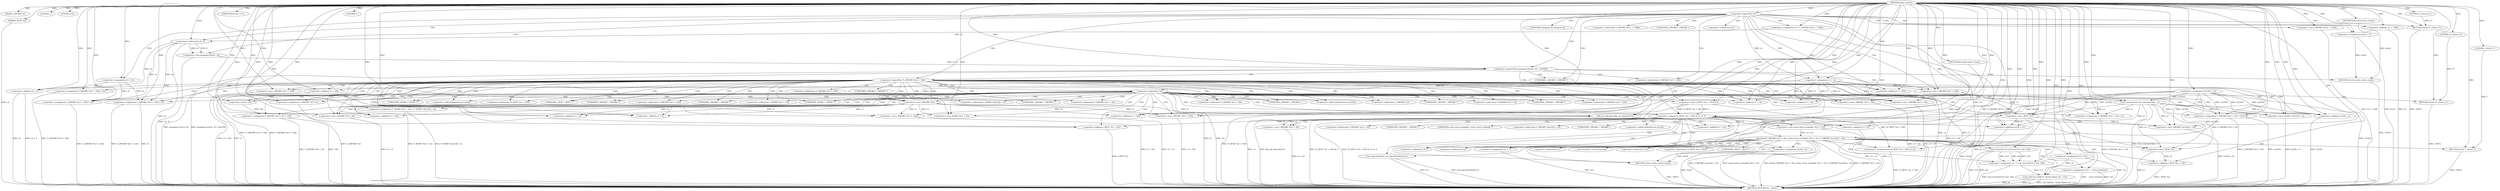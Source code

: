 digraph tftp_connect {  
"1000112" [label = "(METHOD,tftp_connect)" ]
"1000344" [label = "(METHOD_RETURN,int __cdecl)" ]
"1000113" [label = "(PARAM,_DWORD *a1)" ]
"1000114" [label = "(PARAM,_BYTE *a2)" ]
"1000128" [label = "(LITERAL,1,)" ]
"1000129" [label = "(LITERAL,336,)" ]
"1000130" [label = "(<operator>.assignment,a1[185] = v2)" ]
"1000136" [label = "(<operator>.logicalNot,!v2)" ]
"1000138" [label = "(RETURN,return 27;,return 27;)" ]
"1000139" [label = "(LITERAL,27,return 27;)" ]
"1000140" [label = "(<operator>.assignment,v3 = v2)" ]
"1000143" [label = "(<operator>.assignment,v4 = *(_DWORD *)(*a1 + 1568))" ]
"1000146" [label = "(<operator>.cast,(_DWORD *)(*a1 + 1568))" ]
"1000148" [label = "(<operator>.addition,*a1 + 1568)" ]
"1000153" [label = "(IDENTIFIER,v4,if ( v4 ))" ]
"1000155" [label = "(<operator>.assignment,result = 71)" ]
"1000159" [label = "(<operator>.greaterThan,(unsigned int)(v4 - 8) > 0xFFB0)" ]
"1000160" [label = "(<operator>.cast,(unsigned int)(v4 - 8))" ]
"1000162" [label = "(<operator>.subtraction,v4 - 8)" ]
"1000166" [label = "(RETURN,return result;,return result;)" ]
"1000167" [label = "(IDENTIFIER,result,return result;)" ]
"1000170" [label = "(<operator>.assignment,v4 = 512)" ]
"1000174" [label = "(<operator>.logicalNot,!*(_DWORD *)(v3 + 328))" ]
"1000176" [label = "(<operator>.cast,(_DWORD *)(v3 + 328))" ]
"1000178" [label = "(<operator>.addition,v3 + 328)" ]
"1000183" [label = "(LITERAL,1,)" ]
"1000184" [label = "(<operator>.addition,v4 + 4)" ]
"1000187" [label = "(<operator>.assignment,*(_DWORD *)(v3 + 328) = v6)" ]
"1000189" [label = "(<operator>.cast,(_DWORD *)(v3 + 328))" ]
"1000191" [label = "(<operator>.addition,v3 + 328)" ]
"1000196" [label = "(<operator>.logicalNot,!v6)" ]
"1000198" [label = "(RETURN,return 27;,return 27;)" ]
"1000199" [label = "(LITERAL,27,return 27;)" ]
"1000201" [label = "(Curl_conncontrol,Curl_conncontrol(a1, 1))" ]
"1000204" [label = "(<operator>.assignment,*(_DWORD *)(v3 + 16) = a1)" ]
"1000206" [label = "(<operator>.cast,(_DWORD *)(v3 + 16))" ]
"1000208" [label = "(<operator>.addition,v3 + 16)" ]
"1000212" [label = "(<operator>.assignment,*(_DWORD *)(v3 + 20) = a1[103])" ]
"1000214" [label = "(<operator>.cast,(_DWORD *)(v3 + 20))" ]
"1000216" [label = "(<operator>.addition,v3 + 20)" ]
"1000222" [label = "(<operator>.assignment,*(_DWORD *)v3 = 0)" ]
"1000224" [label = "(<operator>.cast,(_DWORD *)v3)" ]
"1000228" [label = "(<operator>.assignment,*(_DWORD *)(v3 + 8) = -100)" ]
"1000230" [label = "(<operator>.cast,(_DWORD *)(v3 + 8))" ]
"1000232" [label = "(<operator>.addition,v3 + 8)" ]
"1000235" [label = "(<operator>.minus,-100)" ]
"1000237" [label = "(<operator>.assignment,*(_DWORD *)(v3 + 320) = v4)" ]
"1000239" [label = "(<operator>.cast,(_DWORD *)(v3 + 320))" ]
"1000241" [label = "(<operator>.addition,v3 + 320)" ]
"1000245" [label = "(<operator>.assignment,*(_DWORD *)(v3 + 324) = v4)" ]
"1000247" [label = "(<operator>.cast,(_DWORD *)(v3 + 324))" ]
"1000249" [label = "(<operator>.addition,v3 + 324)" ]
"1000253" [label = "(<operator>.assignment,*(_WORD *)(v3 + 52) = *(_WORD *)(a1[18] + 4))" ]
"1000255" [label = "(<operator>.cast,(_WORD *)(v3 + 52))" ]
"1000257" [label = "(<operator>.addition,v3 + 52)" ]
"1000261" [label = "(<operator>.cast,(_WORD *)(a1[18] + 4))" ]
"1000263" [label = "(<operator>.addition,a1[18] + 4)" ]
"1000268" [label = "(tftp_set_timeouts,tftp_set_timeouts(v3))" ]
"1000271" [label = "(<operator>.equals,(*((_BYTE *)a1 + 583) & 2) == 0)" ]
"1000272" [label = "(<operator>.and,*((_BYTE *)a1 + 583) & 2)" ]
"1000274" [label = "(<operator>.addition,(_BYTE *)a1 + 583)" ]
"1000275" [label = "(<operator>.cast,(_BYTE *)a1)" ]
"1000283" [label = "(bind,bind(*(_DWORD *)(v3 + 20), (const struct sockaddr *)(v3 + 52), *(_DWORD *)(a1[18] + 16)))" ]
"1000285" [label = "(<operator>.cast,(_DWORD *)(v3 + 20))" ]
"1000287" [label = "(<operator>.addition,v3 + 20)" ]
"1000290" [label = "(<operator>.cast,(const struct sockaddr *)(v3 + 52))" ]
"1000292" [label = "(<operator>.addition,v3 + 52)" ]
"1000296" [label = "(<operator>.cast,(_DWORD *)(a1[18] + 16))" ]
"1000298" [label = "(<operator>.addition,a1[18] + 16)" ]
"1000304" [label = "(<operator>.assignment,v9 = *a1)" ]
"1000308" [label = "(<operator>.assignment,v10 = __errno_location())" ]
"1000311" [label = "(<operator>.assignment,v11 = Curl_strerror(*v10, buf, 128))" ]
"1000313" [label = "(Curl_strerror,Curl_strerror(*v10, buf, 128))" ]
"1000318" [label = "(Curl_failf,Curl_failf(v9, \"bind() failed; %s\", v11))" ]
"1000322" [label = "(RETURN,return 7;,return 7;)" ]
"1000323" [label = "(LITERAL,7,return 7;)" ]
"1000324" [label = "(<operators>.assignmentOr,*((_BYTE *)a1 + 583) |= 2u)" ]
"1000326" [label = "(<operator>.addition,(_BYTE *)a1 + 583)" ]
"1000327" [label = "(<operator>.cast,(_BYTE *)a1)" ]
"1000332" [label = "(Curl_pgrsStartNow,Curl_pgrsStartNow(*a1))" ]
"1000335" [label = "(<operator>.assignment,result = 0)" ]
"1000338" [label = "(<operator>.assignment,*a2 = 1)" ]
"1000342" [label = "(RETURN,return result;,return result;)" ]
"1000343" [label = "(IDENTIFIER,result,return result;)" ]
"1000145" [label = "(<operator>.indirection,*(_DWORD *)(*a1 + 1568))" ]
"1000147" [label = "(UNKNOWN,_DWORD *,_DWORD *)" ]
"1000149" [label = "(<operator>.indirection,*a1)" ]
"1000161" [label = "(UNKNOWN,unsigned int,unsigned int)" ]
"1000175" [label = "(<operator>.indirection,*(_DWORD *)(v3 + 328))" ]
"1000177" [label = "(UNKNOWN,_DWORD *,_DWORD *)" ]
"1000188" [label = "(<operator>.indirection,*(_DWORD *)(v3 + 328))" ]
"1000190" [label = "(UNKNOWN,_DWORD *,_DWORD *)" ]
"1000205" [label = "(<operator>.indirection,*(_DWORD *)(v3 + 16))" ]
"1000207" [label = "(UNKNOWN,_DWORD *,_DWORD *)" ]
"1000213" [label = "(<operator>.indirection,*(_DWORD *)(v3 + 20))" ]
"1000215" [label = "(UNKNOWN,_DWORD *,_DWORD *)" ]
"1000219" [label = "(<operator>.indirectIndexAccess,a1[103])" ]
"1000223" [label = "(<operator>.indirection,*(_DWORD *)v3)" ]
"1000225" [label = "(UNKNOWN,_DWORD *,_DWORD *)" ]
"1000229" [label = "(<operator>.indirection,*(_DWORD *)(v3 + 8))" ]
"1000231" [label = "(UNKNOWN,_DWORD *,_DWORD *)" ]
"1000238" [label = "(<operator>.indirection,*(_DWORD *)(v3 + 320))" ]
"1000240" [label = "(UNKNOWN,_DWORD *,_DWORD *)" ]
"1000246" [label = "(<operator>.indirection,*(_DWORD *)(v3 + 324))" ]
"1000248" [label = "(UNKNOWN,_DWORD *,_DWORD *)" ]
"1000254" [label = "(<operator>.indirection,*(_WORD *)(v3 + 52))" ]
"1000256" [label = "(UNKNOWN,_WORD *,_WORD *)" ]
"1000260" [label = "(<operator>.indirection,*(_WORD *)(a1[18] + 4))" ]
"1000262" [label = "(UNKNOWN,_WORD *,_WORD *)" ]
"1000264" [label = "(<operator>.indirectIndexAccess,a1[18])" ]
"1000273" [label = "(<operator>.indirection,*((_BYTE *)a1 + 583))" ]
"1000276" [label = "(UNKNOWN,_BYTE *,_BYTE *)" ]
"1000284" [label = "(<operator>.indirection,*(_DWORD *)(v3 + 20))" ]
"1000286" [label = "(UNKNOWN,_DWORD *,_DWORD *)" ]
"1000291" [label = "(UNKNOWN,const struct sockaddr *,const struct sockaddr *)" ]
"1000295" [label = "(<operator>.indirection,*(_DWORD *)(a1[18] + 16))" ]
"1000297" [label = "(UNKNOWN,_DWORD *,_DWORD *)" ]
"1000299" [label = "(<operator>.indirectIndexAccess,a1[18])" ]
"1000306" [label = "(<operator>.indirection,*a1)" ]
"1000310" [label = "(__errno_location,__errno_location())" ]
"1000314" [label = "(<operator>.indirection,*v10)" ]
"1000325" [label = "(<operator>.indirection,*((_BYTE *)a1 + 583))" ]
"1000328" [label = "(UNKNOWN,_BYTE *,_BYTE *)" ]
"1000333" [label = "(<operator>.indirection,*a1)" ]
"1000339" [label = "(<operator>.indirection,*a2)" ]
  "1000138" -> "1000344"  [ label = "DDG: <RET>"] 
  "1000166" -> "1000344"  [ label = "DDG: <RET>"] 
  "1000198" -> "1000344"  [ label = "DDG: <RET>"] 
  "1000342" -> "1000344"  [ label = "DDG: <RET>"] 
  "1000332" -> "1000344"  [ label = "DDG: *a1"] 
  "1000253" -> "1000344"  [ label = "DDG: *(_WORD *)(a1[18] + 4)"] 
  "1000326" -> "1000344"  [ label = "DDG: (_BYTE *)a1"] 
  "1000136" -> "1000344"  [ label = "DDG: !v2"] 
  "1000204" -> "1000344"  [ label = "DDG: *(_DWORD *)(v3 + 16)"] 
  "1000283" -> "1000344"  [ label = "DDG: *(_DWORD *)(a1[18] + 16)"] 
  "1000313" -> "1000344"  [ label = "DDG: buf"] 
  "1000189" -> "1000344"  [ label = "DDG: v3 + 328"] 
  "1000162" -> "1000344"  [ label = "DDG: v4"] 
  "1000222" -> "1000344"  [ label = "DDG: *(_DWORD *)v3"] 
  "1000324" -> "1000344"  [ label = "DDG: *((_BYTE *)a1 + 583)"] 
  "1000318" -> "1000344"  [ label = "DDG: v9"] 
  "1000174" -> "1000344"  [ label = "DDG: !*(_DWORD *)(v3 + 328)"] 
  "1000318" -> "1000344"  [ label = "DDG: v11"] 
  "1000268" -> "1000344"  [ label = "DDG: v3"] 
  "1000140" -> "1000344"  [ label = "DDG: v2"] 
  "1000184" -> "1000344"  [ label = "DDG: v4 + 4"] 
  "1000212" -> "1000344"  [ label = "DDG: *(_DWORD *)(v3 + 20)"] 
  "1000245" -> "1000344"  [ label = "DDG: *(_DWORD *)(v3 + 324)"] 
  "1000311" -> "1000344"  [ label = "DDG: Curl_strerror(*v10, buf, 128)"] 
  "1000176" -> "1000344"  [ label = "DDG: v3 + 328"] 
  "1000228" -> "1000344"  [ label = "DDG: *(_DWORD *)(v3 + 8)"] 
  "1000283" -> "1000344"  [ label = "DDG: (const struct sockaddr *)(v3 + 52)"] 
  "1000283" -> "1000344"  [ label = "DDG: bind(*(_DWORD *)(v3 + 20), (const struct sockaddr *)(v3 + 52), *(_DWORD *)(a1[18] + 16))"] 
  "1000296" -> "1000344"  [ label = "DDG: a1[18] + 16"] 
  "1000271" -> "1000344"  [ label = "DDG: *((_BYTE *)a1 + 583) & 2"] 
  "1000136" -> "1000344"  [ label = "DDG: v2"] 
  "1000239" -> "1000344"  [ label = "DDG: v3 + 320"] 
  "1000268" -> "1000344"  [ label = "DDG: tftp_set_timeouts(v3)"] 
  "1000290" -> "1000344"  [ label = "DDG: v3 + 52"] 
  "1000148" -> "1000344"  [ label = "DDG: *a1"] 
  "1000308" -> "1000344"  [ label = "DDG: __errno_location()"] 
  "1000146" -> "1000344"  [ label = "DDG: *a1 + 1568"] 
  "1000275" -> "1000344"  [ label = "DDG: a1"] 
  "1000271" -> "1000344"  [ label = "DDG: (*((_BYTE *)a1 + 583) & 2) == 0"] 
  "1000261" -> "1000344"  [ label = "DDG: a1[18] + 4"] 
  "1000292" -> "1000344"  [ label = "DDG: v3"] 
  "1000159" -> "1000344"  [ label = "DDG: (unsigned int)(v4 - 8) > 0xFFB0"] 
  "1000230" -> "1000344"  [ label = "DDG: v3 + 8"] 
  "1000184" -> "1000344"  [ label = "DDG: v4"] 
  "1000130" -> "1000344"  [ label = "DDG: a1[185]"] 
  "1000313" -> "1000344"  [ label = "DDG: *v10"] 
  "1000274" -> "1000344"  [ label = "DDG: (_BYTE *)a1"] 
  "1000247" -> "1000344"  [ label = "DDG: v3 + 324"] 
  "1000245" -> "1000344"  [ label = "DDG: v4"] 
  "1000285" -> "1000344"  [ label = "DDG: v3 + 20"] 
  "1000332" -> "1000344"  [ label = "DDG: Curl_pgrsStartNow(*a1)"] 
  "1000255" -> "1000344"  [ label = "DDG: v3 + 52"] 
  "1000187" -> "1000344"  [ label = "DDG: *(_DWORD *)(v3 + 328)"] 
  "1000206" -> "1000344"  [ label = "DDG: v3 + 16"] 
  "1000140" -> "1000344"  [ label = "DDG: v3"] 
  "1000191" -> "1000344"  [ label = "DDG: v3"] 
  "1000155" -> "1000344"  [ label = "DDG: result"] 
  "1000304" -> "1000344"  [ label = "DDG: *a1"] 
  "1000335" -> "1000344"  [ label = "DDG: result"] 
  "1000201" -> "1000344"  [ label = "DDG: Curl_conncontrol(a1, 1)"] 
  "1000327" -> "1000344"  [ label = "DDG: a1"] 
  "1000114" -> "1000344"  [ label = "DDG: a2"] 
  "1000272" -> "1000344"  [ label = "DDG: *((_BYTE *)a1 + 583)"] 
  "1000196" -> "1000344"  [ label = "DDG: !v6"] 
  "1000298" -> "1000344"  [ label = "DDG: a1[18]"] 
  "1000338" -> "1000344"  [ label = "DDG: *a2"] 
  "1000263" -> "1000344"  [ label = "DDG: a1[18]"] 
  "1000143" -> "1000344"  [ label = "DDG: *(_DWORD *)(*a1 + 1568)"] 
  "1000214" -> "1000344"  [ label = "DDG: v3 + 20"] 
  "1000283" -> "1000344"  [ label = "DDG: *(_DWORD *)(v3 + 20)"] 
  "1000237" -> "1000344"  [ label = "DDG: *(_DWORD *)(v3 + 320)"] 
  "1000159" -> "1000344"  [ label = "DDG: (unsigned int)(v4 - 8)"] 
  "1000253" -> "1000344"  [ label = "DDG: *(_WORD *)(v3 + 52)"] 
  "1000308" -> "1000344"  [ label = "DDG: v10"] 
  "1000318" -> "1000344"  [ label = "DDG: Curl_failf(v9, \"bind() failed; %s\", v11)"] 
  "1000174" -> "1000344"  [ label = "DDG: *(_DWORD *)(v3 + 328)"] 
  "1000196" -> "1000344"  [ label = "DDG: v6"] 
  "1000212" -> "1000344"  [ label = "DDG: a1[103]"] 
  "1000160" -> "1000344"  [ label = "DDG: v4 - 8"] 
  "1000228" -> "1000344"  [ label = "DDG: -100"] 
  "1000322" -> "1000344"  [ label = "DDG: <RET>"] 
  "1000112" -> "1000113"  [ label = "DDG: "] 
  "1000112" -> "1000114"  [ label = "DDG: "] 
  "1000112" -> "1000128"  [ label = "DDG: "] 
  "1000112" -> "1000129"  [ label = "DDG: "] 
  "1000112" -> "1000130"  [ label = "DDG: "] 
  "1000112" -> "1000136"  [ label = "DDG: "] 
  "1000139" -> "1000138"  [ label = "DDG: 27"] 
  "1000112" -> "1000138"  [ label = "DDG: "] 
  "1000112" -> "1000139"  [ label = "DDG: "] 
  "1000136" -> "1000140"  [ label = "DDG: v2"] 
  "1000112" -> "1000140"  [ label = "DDG: "] 
  "1000112" -> "1000143"  [ label = "DDG: "] 
  "1000112" -> "1000146"  [ label = "DDG: "] 
  "1000112" -> "1000148"  [ label = "DDG: "] 
  "1000112" -> "1000153"  [ label = "DDG: "] 
  "1000112" -> "1000155"  [ label = "DDG: "] 
  "1000160" -> "1000159"  [ label = "DDG: v4 - 8"] 
  "1000162" -> "1000160"  [ label = "DDG: v4"] 
  "1000162" -> "1000160"  [ label = "DDG: 8"] 
  "1000143" -> "1000162"  [ label = "DDG: v4"] 
  "1000112" -> "1000162"  [ label = "DDG: "] 
  "1000112" -> "1000159"  [ label = "DDG: "] 
  "1000167" -> "1000166"  [ label = "DDG: result"] 
  "1000155" -> "1000166"  [ label = "DDG: result"] 
  "1000112" -> "1000167"  [ label = "DDG: "] 
  "1000112" -> "1000170"  [ label = "DDG: "] 
  "1000140" -> "1000176"  [ label = "DDG: v3"] 
  "1000112" -> "1000176"  [ label = "DDG: "] 
  "1000140" -> "1000178"  [ label = "DDG: v3"] 
  "1000112" -> "1000178"  [ label = "DDG: "] 
  "1000112" -> "1000183"  [ label = "DDG: "] 
  "1000162" -> "1000184"  [ label = "DDG: v4"] 
  "1000170" -> "1000184"  [ label = "DDG: v4"] 
  "1000112" -> "1000184"  [ label = "DDG: "] 
  "1000112" -> "1000187"  [ label = "DDG: "] 
  "1000112" -> "1000189"  [ label = "DDG: "] 
  "1000140" -> "1000189"  [ label = "DDG: v3"] 
  "1000112" -> "1000191"  [ label = "DDG: "] 
  "1000140" -> "1000191"  [ label = "DDG: v3"] 
  "1000112" -> "1000196"  [ label = "DDG: "] 
  "1000199" -> "1000198"  [ label = "DDG: 27"] 
  "1000112" -> "1000198"  [ label = "DDG: "] 
  "1000112" -> "1000199"  [ label = "DDG: "] 
  "1000130" -> "1000201"  [ label = "DDG: a1[185]"] 
  "1000112" -> "1000201"  [ label = "DDG: "] 
  "1000130" -> "1000204"  [ label = "DDG: a1[185]"] 
  "1000201" -> "1000204"  [ label = "DDG: a1"] 
  "1000112" -> "1000204"  [ label = "DDG: "] 
  "1000112" -> "1000206"  [ label = "DDG: "] 
  "1000140" -> "1000206"  [ label = "DDG: v3"] 
  "1000112" -> "1000208"  [ label = "DDG: "] 
  "1000140" -> "1000208"  [ label = "DDG: v3"] 
  "1000130" -> "1000212"  [ label = "DDG: a1[185]"] 
  "1000201" -> "1000212"  [ label = "DDG: a1"] 
  "1000112" -> "1000212"  [ label = "DDG: "] 
  "1000112" -> "1000214"  [ label = "DDG: "] 
  "1000140" -> "1000214"  [ label = "DDG: v3"] 
  "1000112" -> "1000216"  [ label = "DDG: "] 
  "1000140" -> "1000216"  [ label = "DDG: v3"] 
  "1000112" -> "1000222"  [ label = "DDG: "] 
  "1000112" -> "1000224"  [ label = "DDG: "] 
  "1000140" -> "1000224"  [ label = "DDG: v3"] 
  "1000235" -> "1000228"  [ label = "DDG: 100"] 
  "1000224" -> "1000230"  [ label = "DDG: v3"] 
  "1000112" -> "1000230"  [ label = "DDG: "] 
  "1000224" -> "1000232"  [ label = "DDG: v3"] 
  "1000112" -> "1000232"  [ label = "DDG: "] 
  "1000112" -> "1000235"  [ label = "DDG: "] 
  "1000162" -> "1000237"  [ label = "DDG: v4"] 
  "1000170" -> "1000237"  [ label = "DDG: v4"] 
  "1000112" -> "1000237"  [ label = "DDG: "] 
  "1000112" -> "1000239"  [ label = "DDG: "] 
  "1000224" -> "1000239"  [ label = "DDG: v3"] 
  "1000112" -> "1000241"  [ label = "DDG: "] 
  "1000224" -> "1000241"  [ label = "DDG: v3"] 
  "1000112" -> "1000245"  [ label = "DDG: "] 
  "1000162" -> "1000245"  [ label = "DDG: v4"] 
  "1000170" -> "1000245"  [ label = "DDG: v4"] 
  "1000112" -> "1000247"  [ label = "DDG: "] 
  "1000224" -> "1000247"  [ label = "DDG: v3"] 
  "1000112" -> "1000249"  [ label = "DDG: "] 
  "1000224" -> "1000249"  [ label = "DDG: v3"] 
  "1000112" -> "1000255"  [ label = "DDG: "] 
  "1000224" -> "1000255"  [ label = "DDG: v3"] 
  "1000112" -> "1000257"  [ label = "DDG: "] 
  "1000224" -> "1000257"  [ label = "DDG: v3"] 
  "1000130" -> "1000261"  [ label = "DDG: a1[185]"] 
  "1000201" -> "1000261"  [ label = "DDG: a1"] 
  "1000112" -> "1000261"  [ label = "DDG: "] 
  "1000130" -> "1000263"  [ label = "DDG: a1[185]"] 
  "1000201" -> "1000263"  [ label = "DDG: a1"] 
  "1000112" -> "1000263"  [ label = "DDG: "] 
  "1000112" -> "1000268"  [ label = "DDG: "] 
  "1000224" -> "1000268"  [ label = "DDG: v3"] 
  "1000272" -> "1000271"  [ label = "DDG: *((_BYTE *)a1 + 583)"] 
  "1000272" -> "1000271"  [ label = "DDG: 2"] 
  "1000275" -> "1000274"  [ label = "DDG: a1"] 
  "1000130" -> "1000275"  [ label = "DDG: a1[185]"] 
  "1000112" -> "1000275"  [ label = "DDG: "] 
  "1000201" -> "1000275"  [ label = "DDG: a1"] 
  "1000112" -> "1000274"  [ label = "DDG: "] 
  "1000112" -> "1000272"  [ label = "DDG: "] 
  "1000112" -> "1000271"  [ label = "DDG: "] 
  "1000212" -> "1000283"  [ label = "DDG: *(_DWORD *)(v3 + 20)"] 
  "1000268" -> "1000285"  [ label = "DDG: v3"] 
  "1000112" -> "1000285"  [ label = "DDG: "] 
  "1000268" -> "1000287"  [ label = "DDG: v3"] 
  "1000112" -> "1000287"  [ label = "DDG: "] 
  "1000290" -> "1000283"  [ label = "DDG: v3 + 52"] 
  "1000112" -> "1000290"  [ label = "DDG: "] 
  "1000268" -> "1000290"  [ label = "DDG: v3"] 
  "1000112" -> "1000292"  [ label = "DDG: "] 
  "1000268" -> "1000292"  [ label = "DDG: v3"] 
  "1000275" -> "1000296"  [ label = "DDG: a1"] 
  "1000130" -> "1000296"  [ label = "DDG: a1[185]"] 
  "1000201" -> "1000296"  [ label = "DDG: a1"] 
  "1000112" -> "1000296"  [ label = "DDG: "] 
  "1000275" -> "1000298"  [ label = "DDG: a1"] 
  "1000130" -> "1000298"  [ label = "DDG: a1[185]"] 
  "1000201" -> "1000298"  [ label = "DDG: a1"] 
  "1000112" -> "1000298"  [ label = "DDG: "] 
  "1000112" -> "1000304"  [ label = "DDG: "] 
  "1000112" -> "1000308"  [ label = "DDG: "] 
  "1000313" -> "1000311"  [ label = "DDG: *v10"] 
  "1000313" -> "1000311"  [ label = "DDG: buf"] 
  "1000313" -> "1000311"  [ label = "DDG: 128"] 
  "1000112" -> "1000311"  [ label = "DDG: "] 
  "1000112" -> "1000313"  [ label = "DDG: "] 
  "1000304" -> "1000318"  [ label = "DDG: v9"] 
  "1000112" -> "1000318"  [ label = "DDG: "] 
  "1000311" -> "1000318"  [ label = "DDG: v11"] 
  "1000323" -> "1000322"  [ label = "DDG: 7"] 
  "1000112" -> "1000322"  [ label = "DDG: "] 
  "1000112" -> "1000323"  [ label = "DDG: "] 
  "1000112" -> "1000324"  [ label = "DDG: "] 
  "1000272" -> "1000324"  [ label = "DDG: *((_BYTE *)a1 + 583)"] 
  "1000327" -> "1000326"  [ label = "DDG: a1"] 
  "1000275" -> "1000327"  [ label = "DDG: a1"] 
  "1000130" -> "1000327"  [ label = "DDG: a1[185]"] 
  "1000112" -> "1000327"  [ label = "DDG: "] 
  "1000201" -> "1000327"  [ label = "DDG: a1"] 
  "1000112" -> "1000326"  [ label = "DDG: "] 
  "1000112" -> "1000335"  [ label = "DDG: "] 
  "1000112" -> "1000338"  [ label = "DDG: "] 
  "1000343" -> "1000342"  [ label = "DDG: result"] 
  "1000335" -> "1000342"  [ label = "DDG: result"] 
  "1000112" -> "1000343"  [ label = "DDG: "] 
  "1000136" -> "1000143"  [ label = "CDG: "] 
  "1000136" -> "1000140"  [ label = "CDG: "] 
  "1000136" -> "1000138"  [ label = "CDG: "] 
  "1000136" -> "1000149"  [ label = "CDG: "] 
  "1000136" -> "1000148"  [ label = "CDG: "] 
  "1000136" -> "1000147"  [ label = "CDG: "] 
  "1000136" -> "1000146"  [ label = "CDG: "] 
  "1000136" -> "1000145"  [ label = "CDG: "] 
  "1000136" -> "1000160"  [ label = "CDG: "] 
  "1000136" -> "1000159"  [ label = "CDG: "] 
  "1000136" -> "1000155"  [ label = "CDG: "] 
  "1000136" -> "1000176"  [ label = "CDG: "] 
  "1000136" -> "1000175"  [ label = "CDG: "] 
  "1000136" -> "1000174"  [ label = "CDG: "] 
  "1000136" -> "1000170"  [ label = "CDG: "] 
  "1000136" -> "1000162"  [ label = "CDG: "] 
  "1000136" -> "1000161"  [ label = "CDG: "] 
  "1000136" -> "1000178"  [ label = "CDG: "] 
  "1000136" -> "1000177"  [ label = "CDG: "] 
  "1000159" -> "1000176"  [ label = "CDG: "] 
  "1000159" -> "1000175"  [ label = "CDG: "] 
  "1000159" -> "1000174"  [ label = "CDG: "] 
  "1000159" -> "1000166"  [ label = "CDG: "] 
  "1000159" -> "1000178"  [ label = "CDG: "] 
  "1000159" -> "1000177"  [ label = "CDG: "] 
  "1000174" -> "1000191"  [ label = "CDG: "] 
  "1000174" -> "1000190"  [ label = "CDG: "] 
  "1000174" -> "1000189"  [ label = "CDG: "] 
  "1000174" -> "1000188"  [ label = "CDG: "] 
  "1000174" -> "1000187"  [ label = "CDG: "] 
  "1000174" -> "1000184"  [ label = "CDG: "] 
  "1000174" -> "1000208"  [ label = "CDG: "] 
  "1000174" -> "1000207"  [ label = "CDG: "] 
  "1000174" -> "1000206"  [ label = "CDG: "] 
  "1000174" -> "1000205"  [ label = "CDG: "] 
  "1000174" -> "1000204"  [ label = "CDG: "] 
  "1000174" -> "1000201"  [ label = "CDG: "] 
  "1000174" -> "1000196"  [ label = "CDG: "] 
  "1000174" -> "1000224"  [ label = "CDG: "] 
  "1000174" -> "1000223"  [ label = "CDG: "] 
  "1000174" -> "1000222"  [ label = "CDG: "] 
  "1000174" -> "1000219"  [ label = "CDG: "] 
  "1000174" -> "1000216"  [ label = "CDG: "] 
  "1000174" -> "1000215"  [ label = "CDG: "] 
  "1000174" -> "1000214"  [ label = "CDG: "] 
  "1000174" -> "1000213"  [ label = "CDG: "] 
  "1000174" -> "1000212"  [ label = "CDG: "] 
  "1000174" -> "1000240"  [ label = "CDG: "] 
  "1000174" -> "1000239"  [ label = "CDG: "] 
  "1000174" -> "1000238"  [ label = "CDG: "] 
  "1000174" -> "1000237"  [ label = "CDG: "] 
  "1000174" -> "1000235"  [ label = "CDG: "] 
  "1000174" -> "1000232"  [ label = "CDG: "] 
  "1000174" -> "1000231"  [ label = "CDG: "] 
  "1000174" -> "1000230"  [ label = "CDG: "] 
  "1000174" -> "1000229"  [ label = "CDG: "] 
  "1000174" -> "1000228"  [ label = "CDG: "] 
  "1000174" -> "1000225"  [ label = "CDG: "] 
  "1000174" -> "1000256"  [ label = "CDG: "] 
  "1000174" -> "1000255"  [ label = "CDG: "] 
  "1000174" -> "1000254"  [ label = "CDG: "] 
  "1000174" -> "1000253"  [ label = "CDG: "] 
  "1000174" -> "1000249"  [ label = "CDG: "] 
  "1000174" -> "1000248"  [ label = "CDG: "] 
  "1000174" -> "1000247"  [ label = "CDG: "] 
  "1000174" -> "1000246"  [ label = "CDG: "] 
  "1000174" -> "1000245"  [ label = "CDG: "] 
  "1000174" -> "1000241"  [ label = "CDG: "] 
  "1000174" -> "1000272"  [ label = "CDG: "] 
  "1000174" -> "1000271"  [ label = "CDG: "] 
  "1000174" -> "1000268"  [ label = "CDG: "] 
  "1000174" -> "1000264"  [ label = "CDG: "] 
  "1000174" -> "1000263"  [ label = "CDG: "] 
  "1000174" -> "1000262"  [ label = "CDG: "] 
  "1000174" -> "1000261"  [ label = "CDG: "] 
  "1000174" -> "1000260"  [ label = "CDG: "] 
  "1000174" -> "1000257"  [ label = "CDG: "] 
  "1000174" -> "1000276"  [ label = "CDG: "] 
  "1000174" -> "1000275"  [ label = "CDG: "] 
  "1000174" -> "1000274"  [ label = "CDG: "] 
  "1000174" -> "1000273"  [ label = "CDG: "] 
  "1000196" -> "1000208"  [ label = "CDG: "] 
  "1000196" -> "1000207"  [ label = "CDG: "] 
  "1000196" -> "1000206"  [ label = "CDG: "] 
  "1000196" -> "1000205"  [ label = "CDG: "] 
  "1000196" -> "1000204"  [ label = "CDG: "] 
  "1000196" -> "1000201"  [ label = "CDG: "] 
  "1000196" -> "1000198"  [ label = "CDG: "] 
  "1000196" -> "1000224"  [ label = "CDG: "] 
  "1000196" -> "1000223"  [ label = "CDG: "] 
  "1000196" -> "1000222"  [ label = "CDG: "] 
  "1000196" -> "1000219"  [ label = "CDG: "] 
  "1000196" -> "1000216"  [ label = "CDG: "] 
  "1000196" -> "1000215"  [ label = "CDG: "] 
  "1000196" -> "1000214"  [ label = "CDG: "] 
  "1000196" -> "1000213"  [ label = "CDG: "] 
  "1000196" -> "1000212"  [ label = "CDG: "] 
  "1000196" -> "1000240"  [ label = "CDG: "] 
  "1000196" -> "1000239"  [ label = "CDG: "] 
  "1000196" -> "1000238"  [ label = "CDG: "] 
  "1000196" -> "1000237"  [ label = "CDG: "] 
  "1000196" -> "1000235"  [ label = "CDG: "] 
  "1000196" -> "1000232"  [ label = "CDG: "] 
  "1000196" -> "1000231"  [ label = "CDG: "] 
  "1000196" -> "1000230"  [ label = "CDG: "] 
  "1000196" -> "1000229"  [ label = "CDG: "] 
  "1000196" -> "1000228"  [ label = "CDG: "] 
  "1000196" -> "1000225"  [ label = "CDG: "] 
  "1000196" -> "1000256"  [ label = "CDG: "] 
  "1000196" -> "1000255"  [ label = "CDG: "] 
  "1000196" -> "1000254"  [ label = "CDG: "] 
  "1000196" -> "1000253"  [ label = "CDG: "] 
  "1000196" -> "1000249"  [ label = "CDG: "] 
  "1000196" -> "1000248"  [ label = "CDG: "] 
  "1000196" -> "1000247"  [ label = "CDG: "] 
  "1000196" -> "1000246"  [ label = "CDG: "] 
  "1000196" -> "1000245"  [ label = "CDG: "] 
  "1000196" -> "1000241"  [ label = "CDG: "] 
  "1000196" -> "1000272"  [ label = "CDG: "] 
  "1000196" -> "1000271"  [ label = "CDG: "] 
  "1000196" -> "1000268"  [ label = "CDG: "] 
  "1000196" -> "1000264"  [ label = "CDG: "] 
  "1000196" -> "1000263"  [ label = "CDG: "] 
  "1000196" -> "1000262"  [ label = "CDG: "] 
  "1000196" -> "1000261"  [ label = "CDG: "] 
  "1000196" -> "1000260"  [ label = "CDG: "] 
  "1000196" -> "1000257"  [ label = "CDG: "] 
  "1000196" -> "1000276"  [ label = "CDG: "] 
  "1000196" -> "1000275"  [ label = "CDG: "] 
  "1000196" -> "1000274"  [ label = "CDG: "] 
  "1000196" -> "1000273"  [ label = "CDG: "] 
  "1000271" -> "1000287"  [ label = "CDG: "] 
  "1000271" -> "1000286"  [ label = "CDG: "] 
  "1000271" -> "1000285"  [ label = "CDG: "] 
  "1000271" -> "1000284"  [ label = "CDG: "] 
  "1000271" -> "1000283"  [ label = "CDG: "] 
  "1000271" -> "1000299"  [ label = "CDG: "] 
  "1000271" -> "1000298"  [ label = "CDG: "] 
  "1000271" -> "1000297"  [ label = "CDG: "] 
  "1000271" -> "1000296"  [ label = "CDG: "] 
  "1000271" -> "1000295"  [ label = "CDG: "] 
  "1000271" -> "1000292"  [ label = "CDG: "] 
  "1000271" -> "1000291"  [ label = "CDG: "] 
  "1000271" -> "1000290"  [ label = "CDG: "] 
  "1000271" -> "1000335"  [ label = "CDG: "] 
  "1000271" -> "1000333"  [ label = "CDG: "] 
  "1000271" -> "1000332"  [ label = "CDG: "] 
  "1000271" -> "1000342"  [ label = "CDG: "] 
  "1000271" -> "1000339"  [ label = "CDG: "] 
  "1000271" -> "1000338"  [ label = "CDG: "] 
  "1000283" -> "1000304"  [ label = "CDG: "] 
  "1000283" -> "1000318"  [ label = "CDG: "] 
  "1000283" -> "1000314"  [ label = "CDG: "] 
  "1000283" -> "1000313"  [ label = "CDG: "] 
  "1000283" -> "1000311"  [ label = "CDG: "] 
  "1000283" -> "1000310"  [ label = "CDG: "] 
  "1000283" -> "1000308"  [ label = "CDG: "] 
  "1000283" -> "1000306"  [ label = "CDG: "] 
  "1000283" -> "1000335"  [ label = "CDG: "] 
  "1000283" -> "1000333"  [ label = "CDG: "] 
  "1000283" -> "1000332"  [ label = "CDG: "] 
  "1000283" -> "1000328"  [ label = "CDG: "] 
  "1000283" -> "1000327"  [ label = "CDG: "] 
  "1000283" -> "1000326"  [ label = "CDG: "] 
  "1000283" -> "1000325"  [ label = "CDG: "] 
  "1000283" -> "1000324"  [ label = "CDG: "] 
  "1000283" -> "1000322"  [ label = "CDG: "] 
  "1000283" -> "1000342"  [ label = "CDG: "] 
  "1000283" -> "1000339"  [ label = "CDG: "] 
  "1000283" -> "1000338"  [ label = "CDG: "] 
}
